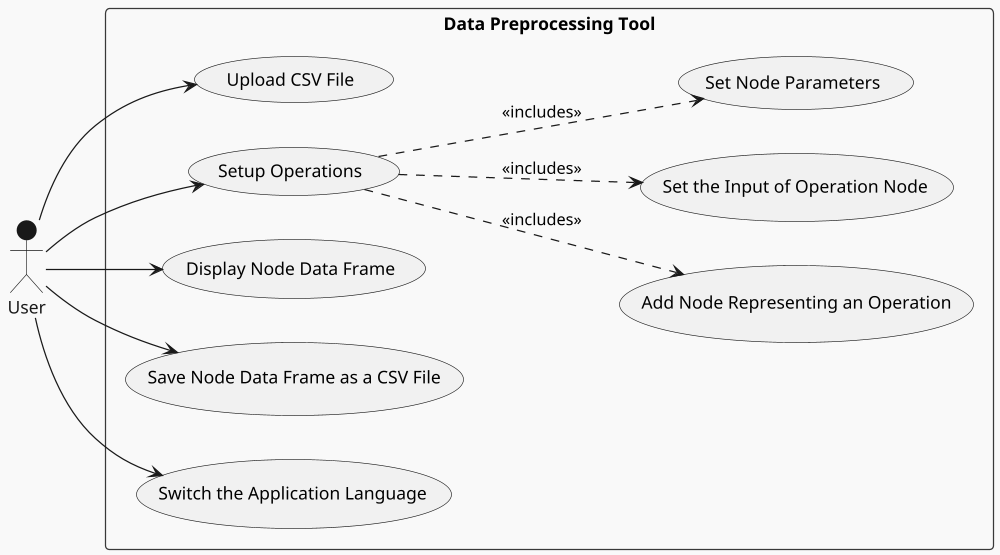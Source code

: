 @startuml
!theme mars

scale 1000 width
left to right direction

actor "User" as user
rectangle "Data Preprocessing Tool" {
  usecase "Upload CSV File" as UC1
  usecase "Setup Operations" as UC2
  usecase "Add Node Representing an Operation" as UC2_1
  usecase "Set the Input of Operation Node" as UC2_2
  usecase "Set Node Parameters" as UC2_3
  usecase "Display Node Data Frame" as UC5
  usecase "Save Node Data Frame as a CSV File" as UC6
  usecase "Switch the Application Language" as UC7
}
user --> UC1
user --> UC2
user --> UC5
user --> UC6
user --> UC7
UC2 ..> UC2_1 : <<includes>>
UC2 ..> UC2_2 : <<includes>>
UC2 ..> UC2_3 : <<includes>>
@enduml